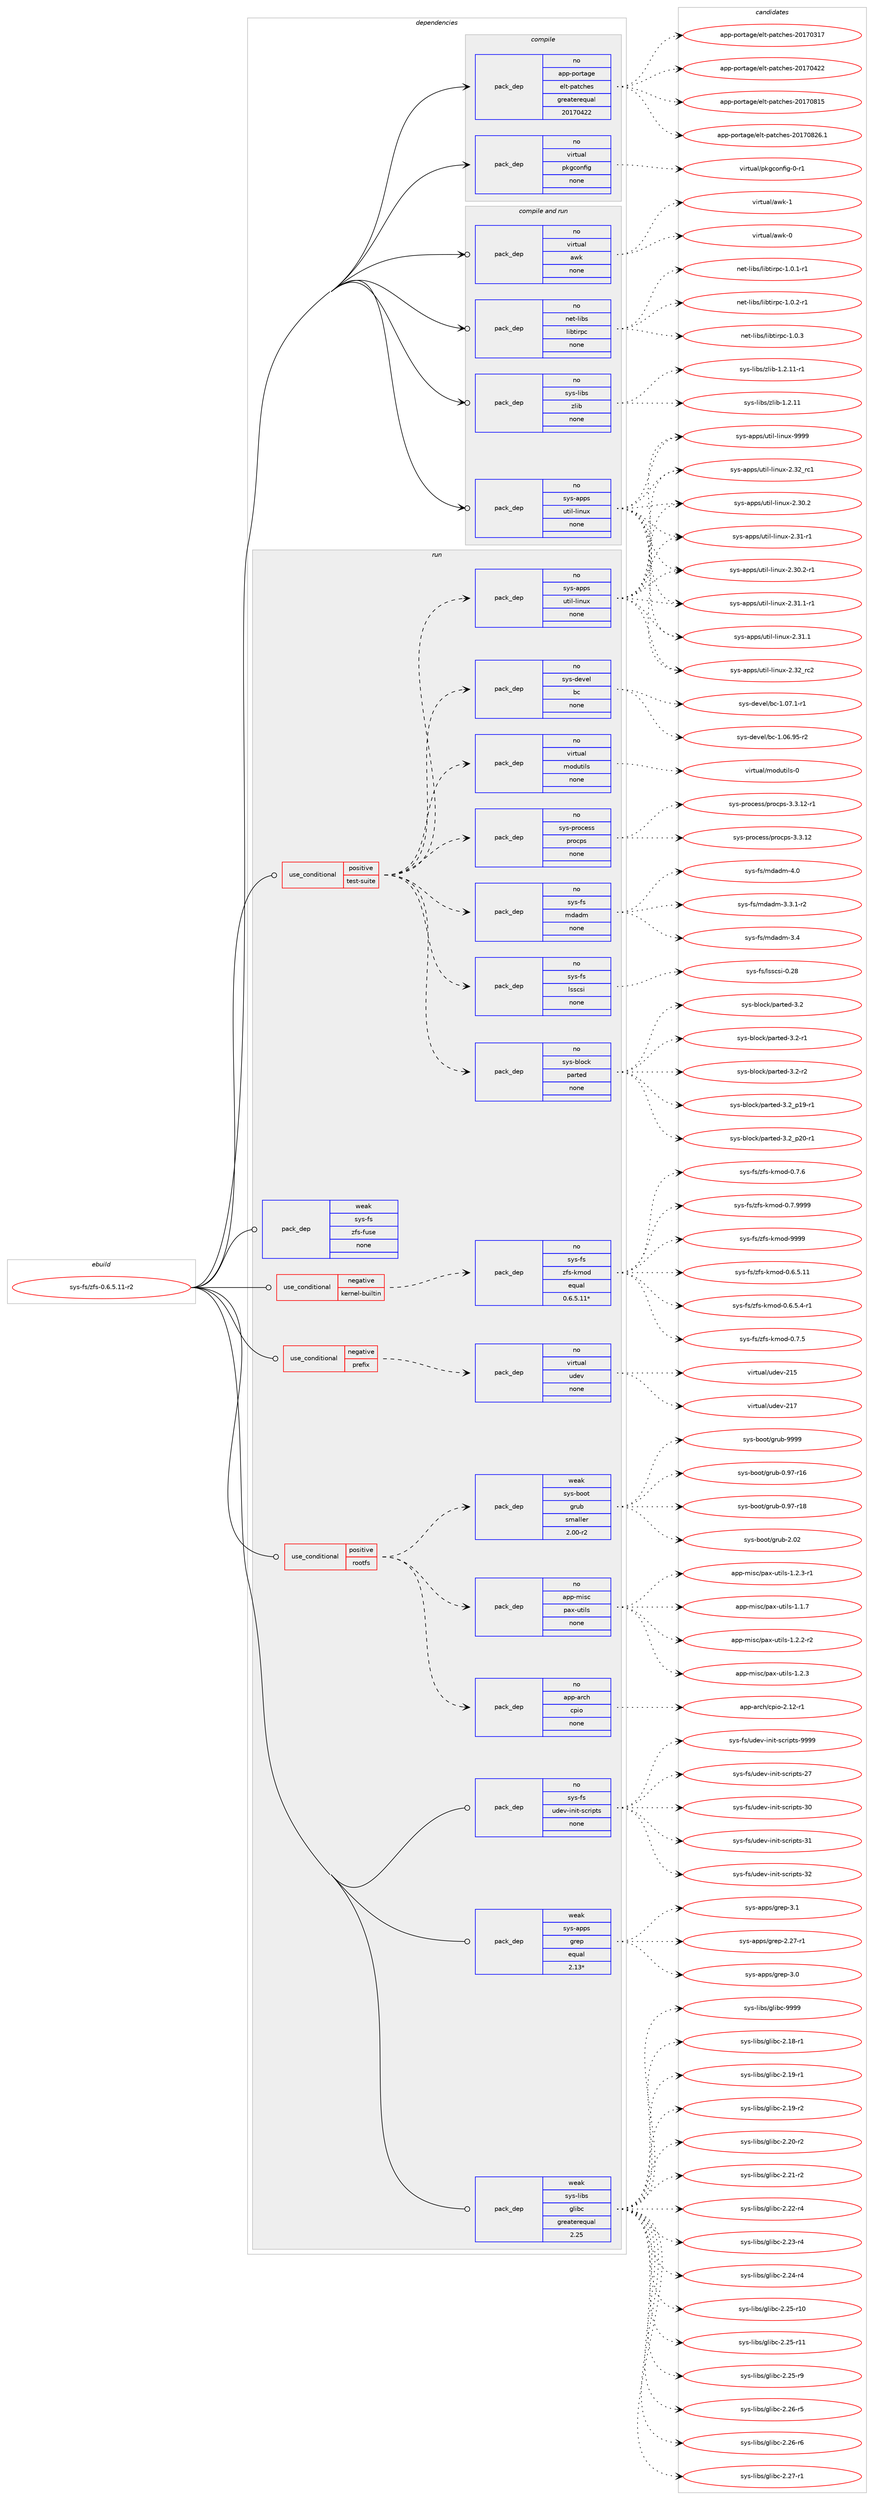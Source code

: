digraph prolog {

# *************
# Graph options
# *************

newrank=true;
concentrate=true;
compound=true;
graph [rankdir=LR,fontname=Helvetica,fontsize=10,ranksep=1.5];#, ranksep=2.5, nodesep=0.2];
edge  [arrowhead=vee];
node  [fontname=Helvetica,fontsize=10];

# **********
# The ebuild
# **********

subgraph cluster_leftcol {
color=gray;
rank=same;
label=<<i>ebuild</i>>;
id [label="sys-fs/zfs-0.6.5.11-r2", color=red, width=4, href="../sys-fs/zfs-0.6.5.11-r2.svg"];
}

# ****************
# The dependencies
# ****************

subgraph cluster_midcol {
color=gray;
label=<<i>dependencies</i>>;
subgraph cluster_compile {
fillcolor="#eeeeee";
style=filled;
label=<<i>compile</i>>;
subgraph pack5767 {
dependency6444 [label=<<TABLE BORDER="0" CELLBORDER="1" CELLSPACING="0" CELLPADDING="4" WIDTH="220"><TR><TD ROWSPAN="6" CELLPADDING="30">pack_dep</TD></TR><TR><TD WIDTH="110">no</TD></TR><TR><TD>app-portage</TD></TR><TR><TD>elt-patches</TD></TR><TR><TD>greaterequal</TD></TR><TR><TD>20170422</TD></TR></TABLE>>, shape=none, color=blue];
}
id:e -> dependency6444:w [weight=20,style="solid",arrowhead="vee"];
subgraph pack5768 {
dependency6445 [label=<<TABLE BORDER="0" CELLBORDER="1" CELLSPACING="0" CELLPADDING="4" WIDTH="220"><TR><TD ROWSPAN="6" CELLPADDING="30">pack_dep</TD></TR><TR><TD WIDTH="110">no</TD></TR><TR><TD>virtual</TD></TR><TR><TD>pkgconfig</TD></TR><TR><TD>none</TD></TR><TR><TD></TD></TR></TABLE>>, shape=none, color=blue];
}
id:e -> dependency6445:w [weight=20,style="solid",arrowhead="vee"];
}
subgraph cluster_compileandrun {
fillcolor="#eeeeee";
style=filled;
label=<<i>compile and run</i>>;
subgraph pack5769 {
dependency6446 [label=<<TABLE BORDER="0" CELLBORDER="1" CELLSPACING="0" CELLPADDING="4" WIDTH="220"><TR><TD ROWSPAN="6" CELLPADDING="30">pack_dep</TD></TR><TR><TD WIDTH="110">no</TD></TR><TR><TD>net-libs</TD></TR><TR><TD>libtirpc</TD></TR><TR><TD>none</TD></TR><TR><TD></TD></TR></TABLE>>, shape=none, color=blue];
}
id:e -> dependency6446:w [weight=20,style="solid",arrowhead="odotvee"];
subgraph pack5770 {
dependency6447 [label=<<TABLE BORDER="0" CELLBORDER="1" CELLSPACING="0" CELLPADDING="4" WIDTH="220"><TR><TD ROWSPAN="6" CELLPADDING="30">pack_dep</TD></TR><TR><TD WIDTH="110">no</TD></TR><TR><TD>sys-apps</TD></TR><TR><TD>util-linux</TD></TR><TR><TD>none</TD></TR><TR><TD></TD></TR></TABLE>>, shape=none, color=blue];
}
id:e -> dependency6447:w [weight=20,style="solid",arrowhead="odotvee"];
subgraph pack5771 {
dependency6448 [label=<<TABLE BORDER="0" CELLBORDER="1" CELLSPACING="0" CELLPADDING="4" WIDTH="220"><TR><TD ROWSPAN="6" CELLPADDING="30">pack_dep</TD></TR><TR><TD WIDTH="110">no</TD></TR><TR><TD>sys-libs</TD></TR><TR><TD>zlib</TD></TR><TR><TD>none</TD></TR><TR><TD></TD></TR></TABLE>>, shape=none, color=blue];
}
id:e -> dependency6448:w [weight=20,style="solid",arrowhead="odotvee"];
subgraph pack5772 {
dependency6449 [label=<<TABLE BORDER="0" CELLBORDER="1" CELLSPACING="0" CELLPADDING="4" WIDTH="220"><TR><TD ROWSPAN="6" CELLPADDING="30">pack_dep</TD></TR><TR><TD WIDTH="110">no</TD></TR><TR><TD>virtual</TD></TR><TR><TD>awk</TD></TR><TR><TD>none</TD></TR><TR><TD></TD></TR></TABLE>>, shape=none, color=blue];
}
id:e -> dependency6449:w [weight=20,style="solid",arrowhead="odotvee"];
}
subgraph cluster_run {
fillcolor="#eeeeee";
style=filled;
label=<<i>run</i>>;
subgraph cond631 {
dependency6450 [label=<<TABLE BORDER="0" CELLBORDER="1" CELLSPACING="0" CELLPADDING="4"><TR><TD ROWSPAN="3" CELLPADDING="10">use_conditional</TD></TR><TR><TD>negative</TD></TR><TR><TD>kernel-builtin</TD></TR></TABLE>>, shape=none, color=red];
subgraph pack5773 {
dependency6451 [label=<<TABLE BORDER="0" CELLBORDER="1" CELLSPACING="0" CELLPADDING="4" WIDTH="220"><TR><TD ROWSPAN="6" CELLPADDING="30">pack_dep</TD></TR><TR><TD WIDTH="110">no</TD></TR><TR><TD>sys-fs</TD></TR><TR><TD>zfs-kmod</TD></TR><TR><TD>equal</TD></TR><TR><TD>0.6.5.11*</TD></TR></TABLE>>, shape=none, color=blue];
}
dependency6450:e -> dependency6451:w [weight=20,style="dashed",arrowhead="vee"];
}
id:e -> dependency6450:w [weight=20,style="solid",arrowhead="odot"];
subgraph cond632 {
dependency6452 [label=<<TABLE BORDER="0" CELLBORDER="1" CELLSPACING="0" CELLPADDING="4"><TR><TD ROWSPAN="3" CELLPADDING="10">use_conditional</TD></TR><TR><TD>negative</TD></TR><TR><TD>prefix</TD></TR></TABLE>>, shape=none, color=red];
subgraph pack5774 {
dependency6453 [label=<<TABLE BORDER="0" CELLBORDER="1" CELLSPACING="0" CELLPADDING="4" WIDTH="220"><TR><TD ROWSPAN="6" CELLPADDING="30">pack_dep</TD></TR><TR><TD WIDTH="110">no</TD></TR><TR><TD>virtual</TD></TR><TR><TD>udev</TD></TR><TR><TD>none</TD></TR><TR><TD></TD></TR></TABLE>>, shape=none, color=blue];
}
dependency6452:e -> dependency6453:w [weight=20,style="dashed",arrowhead="vee"];
}
id:e -> dependency6452:w [weight=20,style="solid",arrowhead="odot"];
subgraph cond633 {
dependency6454 [label=<<TABLE BORDER="0" CELLBORDER="1" CELLSPACING="0" CELLPADDING="4"><TR><TD ROWSPAN="3" CELLPADDING="10">use_conditional</TD></TR><TR><TD>positive</TD></TR><TR><TD>rootfs</TD></TR></TABLE>>, shape=none, color=red];
subgraph pack5775 {
dependency6455 [label=<<TABLE BORDER="0" CELLBORDER="1" CELLSPACING="0" CELLPADDING="4" WIDTH="220"><TR><TD ROWSPAN="6" CELLPADDING="30">pack_dep</TD></TR><TR><TD WIDTH="110">no</TD></TR><TR><TD>app-arch</TD></TR><TR><TD>cpio</TD></TR><TR><TD>none</TD></TR><TR><TD></TD></TR></TABLE>>, shape=none, color=blue];
}
dependency6454:e -> dependency6455:w [weight=20,style="dashed",arrowhead="vee"];
subgraph pack5776 {
dependency6456 [label=<<TABLE BORDER="0" CELLBORDER="1" CELLSPACING="0" CELLPADDING="4" WIDTH="220"><TR><TD ROWSPAN="6" CELLPADDING="30">pack_dep</TD></TR><TR><TD WIDTH="110">no</TD></TR><TR><TD>app-misc</TD></TR><TR><TD>pax-utils</TD></TR><TR><TD>none</TD></TR><TR><TD></TD></TR></TABLE>>, shape=none, color=blue];
}
dependency6454:e -> dependency6456:w [weight=20,style="dashed",arrowhead="vee"];
subgraph pack5777 {
dependency6457 [label=<<TABLE BORDER="0" CELLBORDER="1" CELLSPACING="0" CELLPADDING="4" WIDTH="220"><TR><TD ROWSPAN="6" CELLPADDING="30">pack_dep</TD></TR><TR><TD WIDTH="110">weak</TD></TR><TR><TD>sys-boot</TD></TR><TR><TD>grub</TD></TR><TR><TD>smaller</TD></TR><TR><TD>2.00-r2</TD></TR></TABLE>>, shape=none, color=blue];
}
dependency6454:e -> dependency6457:w [weight=20,style="dashed",arrowhead="vee"];
}
id:e -> dependency6454:w [weight=20,style="solid",arrowhead="odot"];
subgraph cond634 {
dependency6458 [label=<<TABLE BORDER="0" CELLBORDER="1" CELLSPACING="0" CELLPADDING="4"><TR><TD ROWSPAN="3" CELLPADDING="10">use_conditional</TD></TR><TR><TD>positive</TD></TR><TR><TD>test-suite</TD></TR></TABLE>>, shape=none, color=red];
subgraph pack5778 {
dependency6459 [label=<<TABLE BORDER="0" CELLBORDER="1" CELLSPACING="0" CELLPADDING="4" WIDTH="220"><TR><TD ROWSPAN="6" CELLPADDING="30">pack_dep</TD></TR><TR><TD WIDTH="110">no</TD></TR><TR><TD>sys-apps</TD></TR><TR><TD>util-linux</TD></TR><TR><TD>none</TD></TR><TR><TD></TD></TR></TABLE>>, shape=none, color=blue];
}
dependency6458:e -> dependency6459:w [weight=20,style="dashed",arrowhead="vee"];
subgraph pack5779 {
dependency6460 [label=<<TABLE BORDER="0" CELLBORDER="1" CELLSPACING="0" CELLPADDING="4" WIDTH="220"><TR><TD ROWSPAN="6" CELLPADDING="30">pack_dep</TD></TR><TR><TD WIDTH="110">no</TD></TR><TR><TD>sys-devel</TD></TR><TR><TD>bc</TD></TR><TR><TD>none</TD></TR><TR><TD></TD></TR></TABLE>>, shape=none, color=blue];
}
dependency6458:e -> dependency6460:w [weight=20,style="dashed",arrowhead="vee"];
subgraph pack5780 {
dependency6461 [label=<<TABLE BORDER="0" CELLBORDER="1" CELLSPACING="0" CELLPADDING="4" WIDTH="220"><TR><TD ROWSPAN="6" CELLPADDING="30">pack_dep</TD></TR><TR><TD WIDTH="110">no</TD></TR><TR><TD>sys-block</TD></TR><TR><TD>parted</TD></TR><TR><TD>none</TD></TR><TR><TD></TD></TR></TABLE>>, shape=none, color=blue];
}
dependency6458:e -> dependency6461:w [weight=20,style="dashed",arrowhead="vee"];
subgraph pack5781 {
dependency6462 [label=<<TABLE BORDER="0" CELLBORDER="1" CELLSPACING="0" CELLPADDING="4" WIDTH="220"><TR><TD ROWSPAN="6" CELLPADDING="30">pack_dep</TD></TR><TR><TD WIDTH="110">no</TD></TR><TR><TD>sys-fs</TD></TR><TR><TD>lsscsi</TD></TR><TR><TD>none</TD></TR><TR><TD></TD></TR></TABLE>>, shape=none, color=blue];
}
dependency6458:e -> dependency6462:w [weight=20,style="dashed",arrowhead="vee"];
subgraph pack5782 {
dependency6463 [label=<<TABLE BORDER="0" CELLBORDER="1" CELLSPACING="0" CELLPADDING="4" WIDTH="220"><TR><TD ROWSPAN="6" CELLPADDING="30">pack_dep</TD></TR><TR><TD WIDTH="110">no</TD></TR><TR><TD>sys-fs</TD></TR><TR><TD>mdadm</TD></TR><TR><TD>none</TD></TR><TR><TD></TD></TR></TABLE>>, shape=none, color=blue];
}
dependency6458:e -> dependency6463:w [weight=20,style="dashed",arrowhead="vee"];
subgraph pack5783 {
dependency6464 [label=<<TABLE BORDER="0" CELLBORDER="1" CELLSPACING="0" CELLPADDING="4" WIDTH="220"><TR><TD ROWSPAN="6" CELLPADDING="30">pack_dep</TD></TR><TR><TD WIDTH="110">no</TD></TR><TR><TD>sys-process</TD></TR><TR><TD>procps</TD></TR><TR><TD>none</TD></TR><TR><TD></TD></TR></TABLE>>, shape=none, color=blue];
}
dependency6458:e -> dependency6464:w [weight=20,style="dashed",arrowhead="vee"];
subgraph pack5784 {
dependency6465 [label=<<TABLE BORDER="0" CELLBORDER="1" CELLSPACING="0" CELLPADDING="4" WIDTH="220"><TR><TD ROWSPAN="6" CELLPADDING="30">pack_dep</TD></TR><TR><TD WIDTH="110">no</TD></TR><TR><TD>virtual</TD></TR><TR><TD>modutils</TD></TR><TR><TD>none</TD></TR><TR><TD></TD></TR></TABLE>>, shape=none, color=blue];
}
dependency6458:e -> dependency6465:w [weight=20,style="dashed",arrowhead="vee"];
}
id:e -> dependency6458:w [weight=20,style="solid",arrowhead="odot"];
subgraph pack5785 {
dependency6466 [label=<<TABLE BORDER="0" CELLBORDER="1" CELLSPACING="0" CELLPADDING="4" WIDTH="220"><TR><TD ROWSPAN="6" CELLPADDING="30">pack_dep</TD></TR><TR><TD WIDTH="110">no</TD></TR><TR><TD>sys-fs</TD></TR><TR><TD>udev-init-scripts</TD></TR><TR><TD>none</TD></TR><TR><TD></TD></TR></TABLE>>, shape=none, color=blue];
}
id:e -> dependency6466:w [weight=20,style="solid",arrowhead="odot"];
subgraph pack5786 {
dependency6467 [label=<<TABLE BORDER="0" CELLBORDER="1" CELLSPACING="0" CELLPADDING="4" WIDTH="220"><TR><TD ROWSPAN="6" CELLPADDING="30">pack_dep</TD></TR><TR><TD WIDTH="110">weak</TD></TR><TR><TD>sys-apps</TD></TR><TR><TD>grep</TD></TR><TR><TD>equal</TD></TR><TR><TD>2.13*</TD></TR></TABLE>>, shape=none, color=blue];
}
id:e -> dependency6467:w [weight=20,style="solid",arrowhead="odot"];
subgraph pack5787 {
dependency6468 [label=<<TABLE BORDER="0" CELLBORDER="1" CELLSPACING="0" CELLPADDING="4" WIDTH="220"><TR><TD ROWSPAN="6" CELLPADDING="30">pack_dep</TD></TR><TR><TD WIDTH="110">weak</TD></TR><TR><TD>sys-fs</TD></TR><TR><TD>zfs-fuse</TD></TR><TR><TD>none</TD></TR><TR><TD></TD></TR></TABLE>>, shape=none, color=blue];
}
id:e -> dependency6468:w [weight=20,style="solid",arrowhead="odot"];
subgraph pack5788 {
dependency6469 [label=<<TABLE BORDER="0" CELLBORDER="1" CELLSPACING="0" CELLPADDING="4" WIDTH="220"><TR><TD ROWSPAN="6" CELLPADDING="30">pack_dep</TD></TR><TR><TD WIDTH="110">weak</TD></TR><TR><TD>sys-libs</TD></TR><TR><TD>glibc</TD></TR><TR><TD>greaterequal</TD></TR><TR><TD>2.25</TD></TR></TABLE>>, shape=none, color=blue];
}
id:e -> dependency6469:w [weight=20,style="solid",arrowhead="odot"];
}
}

# **************
# The candidates
# **************

subgraph cluster_choices {
rank=same;
color=gray;
label=<<i>candidates</i>>;

subgraph choice5767 {
color=black;
nodesep=1;
choice97112112451121111141169710310147101108116451129711699104101115455048495548514955 [label="app-portage/elt-patches-20170317", color=red, width=4,href="../app-portage/elt-patches-20170317.svg"];
choice97112112451121111141169710310147101108116451129711699104101115455048495548525050 [label="app-portage/elt-patches-20170422", color=red, width=4,href="../app-portage/elt-patches-20170422.svg"];
choice97112112451121111141169710310147101108116451129711699104101115455048495548564953 [label="app-portage/elt-patches-20170815", color=red, width=4,href="../app-portage/elt-patches-20170815.svg"];
choice971121124511211111411697103101471011081164511297116991041011154550484955485650544649 [label="app-portage/elt-patches-20170826.1", color=red, width=4,href="../app-portage/elt-patches-20170826.1.svg"];
dependency6444:e -> choice97112112451121111141169710310147101108116451129711699104101115455048495548514955:w [style=dotted,weight="100"];
dependency6444:e -> choice97112112451121111141169710310147101108116451129711699104101115455048495548525050:w [style=dotted,weight="100"];
dependency6444:e -> choice97112112451121111141169710310147101108116451129711699104101115455048495548564953:w [style=dotted,weight="100"];
dependency6444:e -> choice971121124511211111411697103101471011081164511297116991041011154550484955485650544649:w [style=dotted,weight="100"];
}
subgraph choice5768 {
color=black;
nodesep=1;
choice11810511411611797108471121071039911111010210510345484511449 [label="virtual/pkgconfig-0-r1", color=red, width=4,href="../virtual/pkgconfig-0-r1.svg"];
dependency6445:e -> choice11810511411611797108471121071039911111010210510345484511449:w [style=dotted,weight="100"];
}
subgraph choice5769 {
color=black;
nodesep=1;
choice11010111645108105981154710810598116105114112994549464846494511449 [label="net-libs/libtirpc-1.0.1-r1", color=red, width=4,href="../net-libs/libtirpc-1.0.1-r1.svg"];
choice11010111645108105981154710810598116105114112994549464846504511449 [label="net-libs/libtirpc-1.0.2-r1", color=red, width=4,href="../net-libs/libtirpc-1.0.2-r1.svg"];
choice1101011164510810598115471081059811610511411299454946484651 [label="net-libs/libtirpc-1.0.3", color=red, width=4,href="../net-libs/libtirpc-1.0.3.svg"];
dependency6446:e -> choice11010111645108105981154710810598116105114112994549464846494511449:w [style=dotted,weight="100"];
dependency6446:e -> choice11010111645108105981154710810598116105114112994549464846504511449:w [style=dotted,weight="100"];
dependency6446:e -> choice1101011164510810598115471081059811610511411299454946484651:w [style=dotted,weight="100"];
}
subgraph choice5770 {
color=black;
nodesep=1;
choice115121115459711211211547117116105108451081051101171204550465150951149949 [label="sys-apps/util-linux-2.32_rc1", color=red, width=4,href="../sys-apps/util-linux-2.32_rc1.svg"];
choice1151211154597112112115471171161051084510810511011712045504651484650 [label="sys-apps/util-linux-2.30.2", color=red, width=4,href="../sys-apps/util-linux-2.30.2.svg"];
choice1151211154597112112115471171161051084510810511011712045504651494511449 [label="sys-apps/util-linux-2.31-r1", color=red, width=4,href="../sys-apps/util-linux-2.31-r1.svg"];
choice1151211154597112112115471171161051084510810511011712045504651494649 [label="sys-apps/util-linux-2.31.1", color=red, width=4,href="../sys-apps/util-linux-2.31.1.svg"];
choice11512111545971121121154711711610510845108105110117120455046514846504511449 [label="sys-apps/util-linux-2.30.2-r1", color=red, width=4,href="../sys-apps/util-linux-2.30.2-r1.svg"];
choice11512111545971121121154711711610510845108105110117120455046514946494511449 [label="sys-apps/util-linux-2.31.1-r1", color=red, width=4,href="../sys-apps/util-linux-2.31.1-r1.svg"];
choice115121115459711211211547117116105108451081051101171204550465150951149950 [label="sys-apps/util-linux-2.32_rc2", color=red, width=4,href="../sys-apps/util-linux-2.32_rc2.svg"];
choice115121115459711211211547117116105108451081051101171204557575757 [label="sys-apps/util-linux-9999", color=red, width=4,href="../sys-apps/util-linux-9999.svg"];
dependency6447:e -> choice115121115459711211211547117116105108451081051101171204550465150951149949:w [style=dotted,weight="100"];
dependency6447:e -> choice1151211154597112112115471171161051084510810511011712045504651484650:w [style=dotted,weight="100"];
dependency6447:e -> choice1151211154597112112115471171161051084510810511011712045504651494511449:w [style=dotted,weight="100"];
dependency6447:e -> choice1151211154597112112115471171161051084510810511011712045504651494649:w [style=dotted,weight="100"];
dependency6447:e -> choice11512111545971121121154711711610510845108105110117120455046514846504511449:w [style=dotted,weight="100"];
dependency6447:e -> choice11512111545971121121154711711610510845108105110117120455046514946494511449:w [style=dotted,weight="100"];
dependency6447:e -> choice115121115459711211211547117116105108451081051101171204550465150951149950:w [style=dotted,weight="100"];
dependency6447:e -> choice115121115459711211211547117116105108451081051101171204557575757:w [style=dotted,weight="100"];
}
subgraph choice5771 {
color=black;
nodesep=1;
choice1151211154510810598115471221081059845494650464949 [label="sys-libs/zlib-1.2.11", color=red, width=4,href="../sys-libs/zlib-1.2.11.svg"];
choice11512111545108105981154712210810598454946504649494511449 [label="sys-libs/zlib-1.2.11-r1", color=red, width=4,href="../sys-libs/zlib-1.2.11-r1.svg"];
dependency6448:e -> choice1151211154510810598115471221081059845494650464949:w [style=dotted,weight="100"];
dependency6448:e -> choice11512111545108105981154712210810598454946504649494511449:w [style=dotted,weight="100"];
}
subgraph choice5772 {
color=black;
nodesep=1;
choice1181051141161179710847971191074548 [label="virtual/awk-0", color=red, width=4,href="../virtual/awk-0.svg"];
choice1181051141161179710847971191074549 [label="virtual/awk-1", color=red, width=4,href="../virtual/awk-1.svg"];
dependency6449:e -> choice1181051141161179710847971191074548:w [style=dotted,weight="100"];
dependency6449:e -> choice1181051141161179710847971191074549:w [style=dotted,weight="100"];
}
subgraph choice5773 {
color=black;
nodesep=1;
choice115121115451021154712210211545107109111100454846544653464949 [label="sys-fs/zfs-kmod-0.6.5.11", color=red, width=4,href="../sys-fs/zfs-kmod-0.6.5.11.svg"];
choice11512111545102115471221021154510710911110045484654465346524511449 [label="sys-fs/zfs-kmod-0.6.5.4-r1", color=red, width=4,href="../sys-fs/zfs-kmod-0.6.5.4-r1.svg"];
choice115121115451021154712210211545107109111100454846554653 [label="sys-fs/zfs-kmod-0.7.5", color=red, width=4,href="../sys-fs/zfs-kmod-0.7.5.svg"];
choice115121115451021154712210211545107109111100454846554654 [label="sys-fs/zfs-kmod-0.7.6", color=red, width=4,href="../sys-fs/zfs-kmod-0.7.6.svg"];
choice115121115451021154712210211545107109111100454846554657575757 [label="sys-fs/zfs-kmod-0.7.9999", color=red, width=4,href="../sys-fs/zfs-kmod-0.7.9999.svg"];
choice1151211154510211547122102115451071091111004557575757 [label="sys-fs/zfs-kmod-9999", color=red, width=4,href="../sys-fs/zfs-kmod-9999.svg"];
dependency6451:e -> choice115121115451021154712210211545107109111100454846544653464949:w [style=dotted,weight="100"];
dependency6451:e -> choice11512111545102115471221021154510710911110045484654465346524511449:w [style=dotted,weight="100"];
dependency6451:e -> choice115121115451021154712210211545107109111100454846554653:w [style=dotted,weight="100"];
dependency6451:e -> choice115121115451021154712210211545107109111100454846554654:w [style=dotted,weight="100"];
dependency6451:e -> choice115121115451021154712210211545107109111100454846554657575757:w [style=dotted,weight="100"];
dependency6451:e -> choice1151211154510211547122102115451071091111004557575757:w [style=dotted,weight="100"];
}
subgraph choice5774 {
color=black;
nodesep=1;
choice118105114116117971084711710010111845504953 [label="virtual/udev-215", color=red, width=4,href="../virtual/udev-215.svg"];
choice118105114116117971084711710010111845504955 [label="virtual/udev-217", color=red, width=4,href="../virtual/udev-217.svg"];
dependency6453:e -> choice118105114116117971084711710010111845504953:w [style=dotted,weight="100"];
dependency6453:e -> choice118105114116117971084711710010111845504955:w [style=dotted,weight="100"];
}
subgraph choice5775 {
color=black;
nodesep=1;
choice97112112459711499104479911210511145504649504511449 [label="app-arch/cpio-2.12-r1", color=red, width=4,href="../app-arch/cpio-2.12-r1.svg"];
dependency6455:e -> choice97112112459711499104479911210511145504649504511449:w [style=dotted,weight="100"];
}
subgraph choice5776 {
color=black;
nodesep=1;
choice971121124510910511599471129712045117116105108115454946494655 [label="app-misc/pax-utils-1.1.7", color=red, width=4,href="../app-misc/pax-utils-1.1.7.svg"];
choice9711211245109105115994711297120451171161051081154549465046504511450 [label="app-misc/pax-utils-1.2.2-r2", color=red, width=4,href="../app-misc/pax-utils-1.2.2-r2.svg"];
choice971121124510910511599471129712045117116105108115454946504651 [label="app-misc/pax-utils-1.2.3", color=red, width=4,href="../app-misc/pax-utils-1.2.3.svg"];
choice9711211245109105115994711297120451171161051081154549465046514511449 [label="app-misc/pax-utils-1.2.3-r1", color=red, width=4,href="../app-misc/pax-utils-1.2.3-r1.svg"];
dependency6456:e -> choice971121124510910511599471129712045117116105108115454946494655:w [style=dotted,weight="100"];
dependency6456:e -> choice9711211245109105115994711297120451171161051081154549465046504511450:w [style=dotted,weight="100"];
dependency6456:e -> choice971121124510910511599471129712045117116105108115454946504651:w [style=dotted,weight="100"];
dependency6456:e -> choice9711211245109105115994711297120451171161051081154549465046514511449:w [style=dotted,weight="100"];
}
subgraph choice5777 {
color=black;
nodesep=1;
choice115121115459811111111647103114117984548465755451144954 [label="sys-boot/grub-0.97-r16", color=red, width=4,href="../sys-boot/grub-0.97-r16.svg"];
choice115121115459811111111647103114117984548465755451144956 [label="sys-boot/grub-0.97-r18", color=red, width=4,href="../sys-boot/grub-0.97-r18.svg"];
choice115121115459811111111647103114117984550464850 [label="sys-boot/grub-2.02", color=red, width=4,href="../sys-boot/grub-2.02.svg"];
choice115121115459811111111647103114117984557575757 [label="sys-boot/grub-9999", color=red, width=4,href="../sys-boot/grub-9999.svg"];
dependency6457:e -> choice115121115459811111111647103114117984548465755451144954:w [style=dotted,weight="100"];
dependency6457:e -> choice115121115459811111111647103114117984548465755451144956:w [style=dotted,weight="100"];
dependency6457:e -> choice115121115459811111111647103114117984550464850:w [style=dotted,weight="100"];
dependency6457:e -> choice115121115459811111111647103114117984557575757:w [style=dotted,weight="100"];
}
subgraph choice5778 {
color=black;
nodesep=1;
choice115121115459711211211547117116105108451081051101171204550465150951149949 [label="sys-apps/util-linux-2.32_rc1", color=red, width=4,href="../sys-apps/util-linux-2.32_rc1.svg"];
choice1151211154597112112115471171161051084510810511011712045504651484650 [label="sys-apps/util-linux-2.30.2", color=red, width=4,href="../sys-apps/util-linux-2.30.2.svg"];
choice1151211154597112112115471171161051084510810511011712045504651494511449 [label="sys-apps/util-linux-2.31-r1", color=red, width=4,href="../sys-apps/util-linux-2.31-r1.svg"];
choice1151211154597112112115471171161051084510810511011712045504651494649 [label="sys-apps/util-linux-2.31.1", color=red, width=4,href="../sys-apps/util-linux-2.31.1.svg"];
choice11512111545971121121154711711610510845108105110117120455046514846504511449 [label="sys-apps/util-linux-2.30.2-r1", color=red, width=4,href="../sys-apps/util-linux-2.30.2-r1.svg"];
choice11512111545971121121154711711610510845108105110117120455046514946494511449 [label="sys-apps/util-linux-2.31.1-r1", color=red, width=4,href="../sys-apps/util-linux-2.31.1-r1.svg"];
choice115121115459711211211547117116105108451081051101171204550465150951149950 [label="sys-apps/util-linux-2.32_rc2", color=red, width=4,href="../sys-apps/util-linux-2.32_rc2.svg"];
choice115121115459711211211547117116105108451081051101171204557575757 [label="sys-apps/util-linux-9999", color=red, width=4,href="../sys-apps/util-linux-9999.svg"];
dependency6459:e -> choice115121115459711211211547117116105108451081051101171204550465150951149949:w [style=dotted,weight="100"];
dependency6459:e -> choice1151211154597112112115471171161051084510810511011712045504651484650:w [style=dotted,weight="100"];
dependency6459:e -> choice1151211154597112112115471171161051084510810511011712045504651494511449:w [style=dotted,weight="100"];
dependency6459:e -> choice1151211154597112112115471171161051084510810511011712045504651494649:w [style=dotted,weight="100"];
dependency6459:e -> choice11512111545971121121154711711610510845108105110117120455046514846504511449:w [style=dotted,weight="100"];
dependency6459:e -> choice11512111545971121121154711711610510845108105110117120455046514946494511449:w [style=dotted,weight="100"];
dependency6459:e -> choice115121115459711211211547117116105108451081051101171204550465150951149950:w [style=dotted,weight="100"];
dependency6459:e -> choice115121115459711211211547117116105108451081051101171204557575757:w [style=dotted,weight="100"];
}
subgraph choice5779 {
color=black;
nodesep=1;
choice1151211154510010111810110847989945494648544657534511450 [label="sys-devel/bc-1.06.95-r2", color=red, width=4,href="../sys-devel/bc-1.06.95-r2.svg"];
choice11512111545100101118101108479899454946485546494511449 [label="sys-devel/bc-1.07.1-r1", color=red, width=4,href="../sys-devel/bc-1.07.1-r1.svg"];
dependency6460:e -> choice1151211154510010111810110847989945494648544657534511450:w [style=dotted,weight="100"];
dependency6460:e -> choice11512111545100101118101108479899454946485546494511449:w [style=dotted,weight="100"];
}
subgraph choice5780 {
color=black;
nodesep=1;
choice115121115459810811199107471129711411610110045514650 [label="sys-block/parted-3.2", color=red, width=4,href="../sys-block/parted-3.2.svg"];
choice1151211154598108111991074711297114116101100455146504511449 [label="sys-block/parted-3.2-r1", color=red, width=4,href="../sys-block/parted-3.2-r1.svg"];
choice1151211154598108111991074711297114116101100455146504511450 [label="sys-block/parted-3.2-r2", color=red, width=4,href="../sys-block/parted-3.2-r2.svg"];
choice1151211154598108111991074711297114116101100455146509511249574511449 [label="sys-block/parted-3.2_p19-r1", color=red, width=4,href="../sys-block/parted-3.2_p19-r1.svg"];
choice1151211154598108111991074711297114116101100455146509511250484511449 [label="sys-block/parted-3.2_p20-r1", color=red, width=4,href="../sys-block/parted-3.2_p20-r1.svg"];
dependency6461:e -> choice115121115459810811199107471129711411610110045514650:w [style=dotted,weight="100"];
dependency6461:e -> choice1151211154598108111991074711297114116101100455146504511449:w [style=dotted,weight="100"];
dependency6461:e -> choice1151211154598108111991074711297114116101100455146504511450:w [style=dotted,weight="100"];
dependency6461:e -> choice1151211154598108111991074711297114116101100455146509511249574511449:w [style=dotted,weight="100"];
dependency6461:e -> choice1151211154598108111991074711297114116101100455146509511250484511449:w [style=dotted,weight="100"];
}
subgraph choice5781 {
color=black;
nodesep=1;
choice1151211154510211547108115115991151054548465056 [label="sys-fs/lsscsi-0.28", color=red, width=4,href="../sys-fs/lsscsi-0.28.svg"];
dependency6462:e -> choice1151211154510211547108115115991151054548465056:w [style=dotted,weight="100"];
}
subgraph choice5782 {
color=black;
nodesep=1;
choice1151211154510211547109100971001094551465146494511450 [label="sys-fs/mdadm-3.3.1-r2", color=red, width=4,href="../sys-fs/mdadm-3.3.1-r2.svg"];
choice11512111545102115471091009710010945514652 [label="sys-fs/mdadm-3.4", color=red, width=4,href="../sys-fs/mdadm-3.4.svg"];
choice11512111545102115471091009710010945524648 [label="sys-fs/mdadm-4.0", color=red, width=4,href="../sys-fs/mdadm-4.0.svg"];
dependency6463:e -> choice1151211154510211547109100971001094551465146494511450:w [style=dotted,weight="100"];
dependency6463:e -> choice11512111545102115471091009710010945514652:w [style=dotted,weight="100"];
dependency6463:e -> choice11512111545102115471091009710010945524648:w [style=dotted,weight="100"];
}
subgraph choice5783 {
color=black;
nodesep=1;
choice1151211154511211411199101115115471121141119911211545514651464950 [label="sys-process/procps-3.3.12", color=red, width=4,href="../sys-process/procps-3.3.12.svg"];
choice11512111545112114111991011151154711211411199112115455146514649504511449 [label="sys-process/procps-3.3.12-r1", color=red, width=4,href="../sys-process/procps-3.3.12-r1.svg"];
dependency6464:e -> choice1151211154511211411199101115115471121141119911211545514651464950:w [style=dotted,weight="100"];
dependency6464:e -> choice11512111545112114111991011151154711211411199112115455146514649504511449:w [style=dotted,weight="100"];
}
subgraph choice5784 {
color=black;
nodesep=1;
choice11810511411611797108471091111001171161051081154548 [label="virtual/modutils-0", color=red, width=4,href="../virtual/modutils-0.svg"];
dependency6465:e -> choice11810511411611797108471091111001171161051081154548:w [style=dotted,weight="100"];
}
subgraph choice5785 {
color=black;
nodesep=1;
choice1151211154510211547117100101118451051101051164511599114105112116115455055 [label="sys-fs/udev-init-scripts-27", color=red, width=4,href="../sys-fs/udev-init-scripts-27.svg"];
choice1151211154510211547117100101118451051101051164511599114105112116115455148 [label="sys-fs/udev-init-scripts-30", color=red, width=4,href="../sys-fs/udev-init-scripts-30.svg"];
choice1151211154510211547117100101118451051101051164511599114105112116115455149 [label="sys-fs/udev-init-scripts-31", color=red, width=4,href="../sys-fs/udev-init-scripts-31.svg"];
choice1151211154510211547117100101118451051101051164511599114105112116115455150 [label="sys-fs/udev-init-scripts-32", color=red, width=4,href="../sys-fs/udev-init-scripts-32.svg"];
choice11512111545102115471171001011184510511010511645115991141051121161154557575757 [label="sys-fs/udev-init-scripts-9999", color=red, width=4,href="../sys-fs/udev-init-scripts-9999.svg"];
dependency6466:e -> choice1151211154510211547117100101118451051101051164511599114105112116115455055:w [style=dotted,weight="100"];
dependency6466:e -> choice1151211154510211547117100101118451051101051164511599114105112116115455148:w [style=dotted,weight="100"];
dependency6466:e -> choice1151211154510211547117100101118451051101051164511599114105112116115455149:w [style=dotted,weight="100"];
dependency6466:e -> choice1151211154510211547117100101118451051101051164511599114105112116115455150:w [style=dotted,weight="100"];
dependency6466:e -> choice11512111545102115471171001011184510511010511645115991141051121161154557575757:w [style=dotted,weight="100"];
}
subgraph choice5786 {
color=black;
nodesep=1;
choice11512111545971121121154710311410111245504650554511449 [label="sys-apps/grep-2.27-r1", color=red, width=4,href="../sys-apps/grep-2.27-r1.svg"];
choice11512111545971121121154710311410111245514648 [label="sys-apps/grep-3.0", color=red, width=4,href="../sys-apps/grep-3.0.svg"];
choice11512111545971121121154710311410111245514649 [label="sys-apps/grep-3.1", color=red, width=4,href="../sys-apps/grep-3.1.svg"];
dependency6467:e -> choice11512111545971121121154710311410111245504650554511449:w [style=dotted,weight="100"];
dependency6467:e -> choice11512111545971121121154710311410111245514648:w [style=dotted,weight="100"];
dependency6467:e -> choice11512111545971121121154710311410111245514649:w [style=dotted,weight="100"];
}
subgraph choice5787 {
color=black;
nodesep=1;
}
subgraph choice5788 {
color=black;
nodesep=1;
choice115121115451081059811547103108105989945504649564511449 [label="sys-libs/glibc-2.18-r1", color=red, width=4,href="../sys-libs/glibc-2.18-r1.svg"];
choice115121115451081059811547103108105989945504649574511449 [label="sys-libs/glibc-2.19-r1", color=red, width=4,href="../sys-libs/glibc-2.19-r1.svg"];
choice115121115451081059811547103108105989945504649574511450 [label="sys-libs/glibc-2.19-r2", color=red, width=4,href="../sys-libs/glibc-2.19-r2.svg"];
choice115121115451081059811547103108105989945504650484511450 [label="sys-libs/glibc-2.20-r2", color=red, width=4,href="../sys-libs/glibc-2.20-r2.svg"];
choice115121115451081059811547103108105989945504650494511450 [label="sys-libs/glibc-2.21-r2", color=red, width=4,href="../sys-libs/glibc-2.21-r2.svg"];
choice115121115451081059811547103108105989945504650504511452 [label="sys-libs/glibc-2.22-r4", color=red, width=4,href="../sys-libs/glibc-2.22-r4.svg"];
choice115121115451081059811547103108105989945504650514511452 [label="sys-libs/glibc-2.23-r4", color=red, width=4,href="../sys-libs/glibc-2.23-r4.svg"];
choice115121115451081059811547103108105989945504650524511452 [label="sys-libs/glibc-2.24-r4", color=red, width=4,href="../sys-libs/glibc-2.24-r4.svg"];
choice11512111545108105981154710310810598994550465053451144948 [label="sys-libs/glibc-2.25-r10", color=red, width=4,href="../sys-libs/glibc-2.25-r10.svg"];
choice11512111545108105981154710310810598994550465053451144949 [label="sys-libs/glibc-2.25-r11", color=red, width=4,href="../sys-libs/glibc-2.25-r11.svg"];
choice115121115451081059811547103108105989945504650534511457 [label="sys-libs/glibc-2.25-r9", color=red, width=4,href="../sys-libs/glibc-2.25-r9.svg"];
choice115121115451081059811547103108105989945504650544511453 [label="sys-libs/glibc-2.26-r5", color=red, width=4,href="../sys-libs/glibc-2.26-r5.svg"];
choice115121115451081059811547103108105989945504650544511454 [label="sys-libs/glibc-2.26-r6", color=red, width=4,href="../sys-libs/glibc-2.26-r6.svg"];
choice115121115451081059811547103108105989945504650554511449 [label="sys-libs/glibc-2.27-r1", color=red, width=4,href="../sys-libs/glibc-2.27-r1.svg"];
choice11512111545108105981154710310810598994557575757 [label="sys-libs/glibc-9999", color=red, width=4,href="../sys-libs/glibc-9999.svg"];
dependency6469:e -> choice115121115451081059811547103108105989945504649564511449:w [style=dotted,weight="100"];
dependency6469:e -> choice115121115451081059811547103108105989945504649574511449:w [style=dotted,weight="100"];
dependency6469:e -> choice115121115451081059811547103108105989945504649574511450:w [style=dotted,weight="100"];
dependency6469:e -> choice115121115451081059811547103108105989945504650484511450:w [style=dotted,weight="100"];
dependency6469:e -> choice115121115451081059811547103108105989945504650494511450:w [style=dotted,weight="100"];
dependency6469:e -> choice115121115451081059811547103108105989945504650504511452:w [style=dotted,weight="100"];
dependency6469:e -> choice115121115451081059811547103108105989945504650514511452:w [style=dotted,weight="100"];
dependency6469:e -> choice115121115451081059811547103108105989945504650524511452:w [style=dotted,weight="100"];
dependency6469:e -> choice11512111545108105981154710310810598994550465053451144948:w [style=dotted,weight="100"];
dependency6469:e -> choice11512111545108105981154710310810598994550465053451144949:w [style=dotted,weight="100"];
dependency6469:e -> choice115121115451081059811547103108105989945504650534511457:w [style=dotted,weight="100"];
dependency6469:e -> choice115121115451081059811547103108105989945504650544511453:w [style=dotted,weight="100"];
dependency6469:e -> choice115121115451081059811547103108105989945504650544511454:w [style=dotted,weight="100"];
dependency6469:e -> choice115121115451081059811547103108105989945504650554511449:w [style=dotted,weight="100"];
dependency6469:e -> choice11512111545108105981154710310810598994557575757:w [style=dotted,weight="100"];
}
}

}
